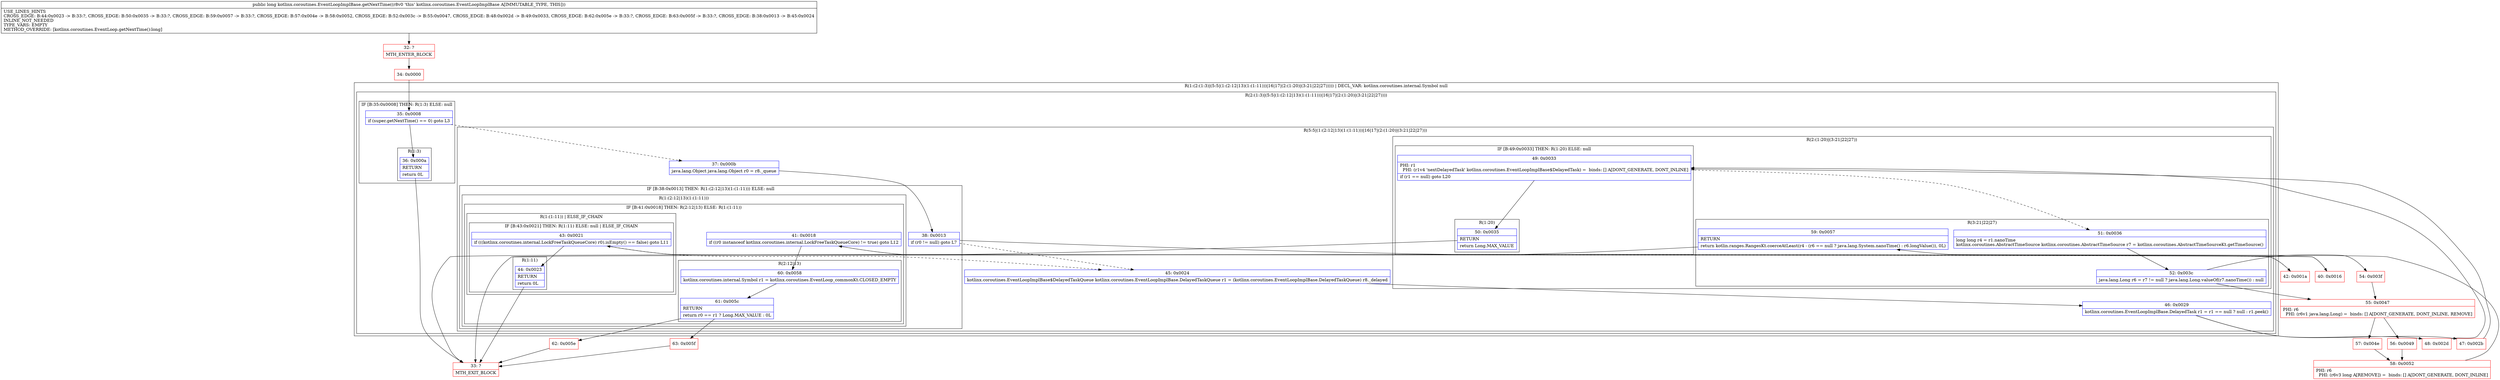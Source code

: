 digraph "CFG forkotlinx.coroutines.EventLoopImplBase.getNextTime()J" {
subgraph cluster_Region_1727077669 {
label = "R(1:(2:(1:3)|(5:5|(1:(2:12|13)(1:(1:11)))|16|17|(2:(1:20)|(3:21|22|27))))) | DECL_VAR: kotlinx.coroutines.internal.Symbol null\l";
node [shape=record,color=blue];
subgraph cluster_Region_1757869882 {
label = "R(2:(1:3)|(5:5|(1:(2:12|13)(1:(1:11)))|16|17|(2:(1:20)|(3:21|22|27))))";
node [shape=record,color=blue];
subgraph cluster_IfRegion_310416595 {
label = "IF [B:35:0x0008] THEN: R(1:3) ELSE: null";
node [shape=record,color=blue];
Node_35 [shape=record,label="{35\:\ 0x0008|if (super.getNextTime() == 0) goto L3\l}"];
subgraph cluster_Region_1957449103 {
label = "R(1:3)";
node [shape=record,color=blue];
Node_36 [shape=record,label="{36\:\ 0x000a|RETURN\l|return 0L\l}"];
}
}
subgraph cluster_Region_1983933256 {
label = "R(5:5|(1:(2:12|13)(1:(1:11)))|16|17|(2:(1:20)|(3:21|22|27)))";
node [shape=record,color=blue];
Node_37 [shape=record,label="{37\:\ 0x000b|java.lang.Object java.lang.Object r0 = r8._queue\l}"];
subgraph cluster_IfRegion_490600781 {
label = "IF [B:38:0x0013] THEN: R(1:(2:12|13)(1:(1:11))) ELSE: null";
node [shape=record,color=blue];
Node_38 [shape=record,label="{38\:\ 0x0013|if (r0 != null) goto L7\l}"];
subgraph cluster_Region_450526730 {
label = "R(1:(2:12|13)(1:(1:11)))";
node [shape=record,color=blue];
subgraph cluster_IfRegion_40880837 {
label = "IF [B:41:0x0018] THEN: R(2:12|13) ELSE: R(1:(1:11))";
node [shape=record,color=blue];
Node_41 [shape=record,label="{41\:\ 0x0018|if ((r0 instanceof kotlinx.coroutines.internal.LockFreeTaskQueueCore) != true) goto L12\l}"];
subgraph cluster_Region_1208979196 {
label = "R(2:12|13)";
node [shape=record,color=blue];
Node_60 [shape=record,label="{60\:\ 0x0058|kotlinx.coroutines.internal.Symbol r1 = kotlinx.coroutines.EventLoop_commonKt.CLOSED_EMPTY\l}"];
Node_61 [shape=record,label="{61\:\ 0x005c|RETURN\l|return r0 == r1 ? Long.MAX_VALUE : 0L\l}"];
}
subgraph cluster_Region_1174025548 {
label = "R(1:(1:11)) | ELSE_IF_CHAIN\l";
node [shape=record,color=blue];
subgraph cluster_IfRegion_1029748382 {
label = "IF [B:43:0x0021] THEN: R(1:11) ELSE: null | ELSE_IF_CHAIN\l";
node [shape=record,color=blue];
Node_43 [shape=record,label="{43\:\ 0x0021|if (((kotlinx.coroutines.internal.LockFreeTaskQueueCore) r0).isEmpty() == false) goto L11\l}"];
subgraph cluster_Region_1405749036 {
label = "R(1:11)";
node [shape=record,color=blue];
Node_44 [shape=record,label="{44\:\ 0x0023|RETURN\l|return 0L\l}"];
}
}
}
}
}
}
Node_45 [shape=record,label="{45\:\ 0x0024|kotlinx.coroutines.EventLoopImplBase$DelayedTaskQueue kotlinx.coroutines.EventLoopImplBase.DelayedTaskQueue r1 = (kotlinx.coroutines.EventLoopImplBase.DelayedTaskQueue) r8._delayed\l}"];
Node_46 [shape=record,label="{46\:\ 0x0029|kotlinx.coroutines.EventLoopImplBase.DelayedTask r1 = r1 == null ? null : r1.peek()\l}"];
subgraph cluster_Region_1167911151 {
label = "R(2:(1:20)|(3:21|22|27))";
node [shape=record,color=blue];
subgraph cluster_IfRegion_1332074478 {
label = "IF [B:49:0x0033] THEN: R(1:20) ELSE: null";
node [shape=record,color=blue];
Node_49 [shape=record,label="{49\:\ 0x0033|PHI: r1 \l  PHI: (r1v4 'nextDelayedTask' kotlinx.coroutines.EventLoopImplBase$DelayedTask) =  binds: [] A[DONT_GENERATE, DONT_INLINE]\l|if (r1 == null) goto L20\l}"];
subgraph cluster_Region_218096760 {
label = "R(1:20)";
node [shape=record,color=blue];
Node_50 [shape=record,label="{50\:\ 0x0035|RETURN\l|return Long.MAX_VALUE\l}"];
}
}
subgraph cluster_Region_866129189 {
label = "R(3:21|22|27)";
node [shape=record,color=blue];
Node_51 [shape=record,label="{51\:\ 0x0036|long long r4 = r1.nanoTime\lkotlinx.coroutines.AbstractTimeSource kotlinx.coroutines.AbstractTimeSource r7 = kotlinx.coroutines.AbstractTimeSourceKt.getTimeSource()\l}"];
Node_52 [shape=record,label="{52\:\ 0x003c|java.lang.Long r6 = r7 != null ? java.lang.Long.valueOf(r7.nanoTime()) : null\l}"];
Node_59 [shape=record,label="{59\:\ 0x0057|RETURN\l|return kotlin.ranges.RangesKt.coerceAtLeast(r4 \- (r6 == null ? java.lang.System.nanoTime() : r6.longValue()), 0L)\l}"];
}
}
}
}
}
Node_32 [shape=record,color=red,label="{32\:\ ?|MTH_ENTER_BLOCK\l}"];
Node_34 [shape=record,color=red,label="{34\:\ 0x0000}"];
Node_33 [shape=record,color=red,label="{33\:\ ?|MTH_EXIT_BLOCK\l}"];
Node_40 [shape=record,color=red,label="{40\:\ 0x0016}"];
Node_42 [shape=record,color=red,label="{42\:\ 0x001a}"];
Node_62 [shape=record,color=red,label="{62\:\ 0x005e}"];
Node_63 [shape=record,color=red,label="{63\:\ 0x005f}"];
Node_47 [shape=record,color=red,label="{47\:\ 0x002b}"];
Node_54 [shape=record,color=red,label="{54\:\ 0x003f}"];
Node_55 [shape=record,color=red,label="{55\:\ 0x0047|PHI: r6 \l  PHI: (r6v1 java.lang.Long) =  binds: [] A[DONT_GENERATE, DONT_INLINE, REMOVE]\l}"];
Node_56 [shape=record,color=red,label="{56\:\ 0x0049}"];
Node_58 [shape=record,color=red,label="{58\:\ 0x0052|PHI: r6 \l  PHI: (r6v3 long A[REMOVE]) =  binds: [] A[DONT_GENERATE, DONT_INLINE]\l}"];
Node_57 [shape=record,color=red,label="{57\:\ 0x004e}"];
Node_48 [shape=record,color=red,label="{48\:\ 0x002d}"];
MethodNode[shape=record,label="{public long kotlinx.coroutines.EventLoopImplBase.getNextTime((r8v0 'this' kotlinx.coroutines.EventLoopImplBase A[IMMUTABLE_TYPE, THIS]))  | USE_LINES_HINTS\lCROSS_EDGE: B:44:0x0023 \-\> B:33:?, CROSS_EDGE: B:50:0x0035 \-\> B:33:?, CROSS_EDGE: B:59:0x0057 \-\> B:33:?, CROSS_EDGE: B:57:0x004e \-\> B:58:0x0052, CROSS_EDGE: B:52:0x003c \-\> B:55:0x0047, CROSS_EDGE: B:48:0x002d \-\> B:49:0x0033, CROSS_EDGE: B:62:0x005e \-\> B:33:?, CROSS_EDGE: B:63:0x005f \-\> B:33:?, CROSS_EDGE: B:38:0x0013 \-\> B:45:0x0024\lINLINE_NOT_NEEDED\lTYPE_VARS: EMPTY\lMETHOD_OVERRIDE: [kotlinx.coroutines.EventLoop.getNextTime():long]\l}"];
MethodNode -> Node_32;Node_35 -> Node_36;
Node_35 -> Node_37[style=dashed];
Node_36 -> Node_33;
Node_37 -> Node_38;
Node_38 -> Node_40;
Node_38 -> Node_45[style=dashed];
Node_41 -> Node_42[style=dashed];
Node_41 -> Node_60;
Node_60 -> Node_61;
Node_61 -> Node_62;
Node_61 -> Node_63;
Node_43 -> Node_44;
Node_43 -> Node_45[style=dashed];
Node_44 -> Node_33;
Node_45 -> Node_46;
Node_46 -> Node_47;
Node_46 -> Node_48;
Node_49 -> Node_50;
Node_49 -> Node_51[style=dashed];
Node_50 -> Node_33;
Node_51 -> Node_52;
Node_52 -> Node_54;
Node_52 -> Node_55;
Node_59 -> Node_33;
Node_32 -> Node_34;
Node_34 -> Node_35;
Node_40 -> Node_41;
Node_42 -> Node_43;
Node_62 -> Node_33;
Node_63 -> Node_33;
Node_47 -> Node_49;
Node_54 -> Node_55;
Node_55 -> Node_56;
Node_55 -> Node_57;
Node_56 -> Node_58;
Node_58 -> Node_59;
Node_57 -> Node_58;
Node_48 -> Node_49;
}

